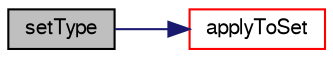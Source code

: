 digraph "setType"
{
  bgcolor="transparent";
  edge [fontname="FreeSans",fontsize="10",labelfontname="FreeSans",labelfontsize="10"];
  node [fontname="FreeSans",fontsize="10",shape=record];
  rankdir="LR";
  Node166 [label="setType",height=0.2,width=0.4,color="black", fillcolor="grey75", style="filled", fontcolor="black"];
  Node166 -> Node167 [color="midnightblue",fontsize="10",style="solid",fontname="FreeSans"];
  Node167 [label="applyToSet",height=0.2,width=0.4,color="red",URL="$a25318.html#a2d6074569c50892cef0d0f02422c89d1"];
}
